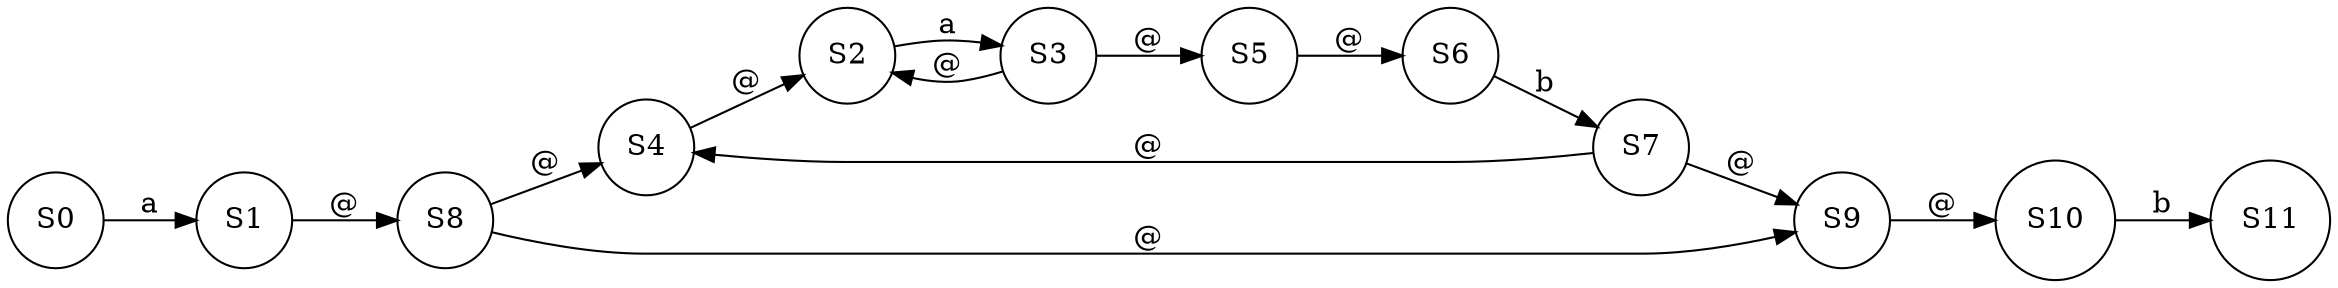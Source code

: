 // NFA graph
digraph {
	graph [rankdir=LR]
	S0 [label=S0 shape=circle]
	S11 [label=S11 shape=doublecircle]
	S0 [label=S0 shape=circle]
	S0 -> S1 [label=a]
	S1 [label=S1 shape=circle]
	S1 -> S8 [label="@"]
	S2 [label=S2 shape=circle]
	S2 -> S3 [label=a]
	S3 [label=S3 shape=circle]
	S3 -> S2 [label="@"]
	S3 -> S5 [label="@"]
	S4 [label=S4 shape=circle]
	S4 -> S2 [label="@"]
	S5 [label=S5 shape=circle]
	S5 -> S6 [label="@"]
	S6 [label=S6 shape=circle]
	S6 -> S7 [label=b]
	S7 [label=S7 shape=circle]
	S7 -> S4 [label="@"]
	S7 -> S9 [label="@"]
	S8 [label=S8 shape=circle]
	S8 -> S4 [label="@"]
	S8 -> S9 [label="@"]
	S9 [label=S9 shape=circle]
	S9 -> S10 [label="@"]
	S10 [label=S10 shape=circle]
	S10 -> S11 [label=b]
	S11 [label=S11 shape=circle]
}
